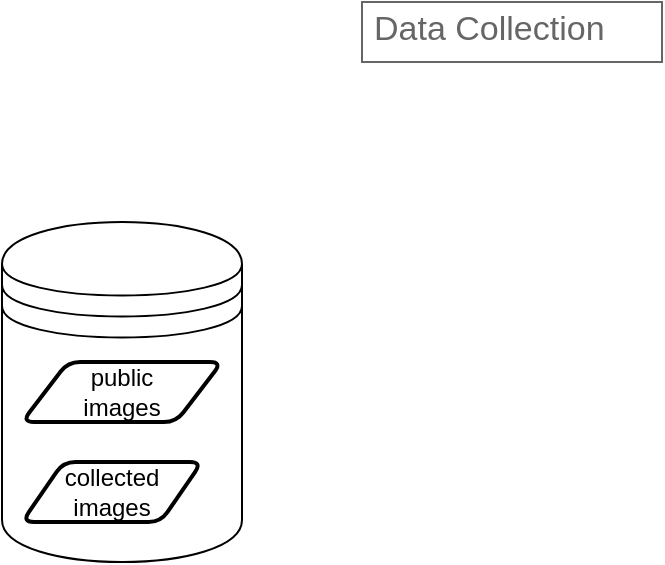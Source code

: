 <mxfile version="26.1.3">
  <diagram id="C5RBs43oDa-KdzZeNtuy" name="Page-1">
    <mxGraphModel dx="899" dy="611" grid="1" gridSize="10" guides="1" tooltips="1" connect="1" arrows="1" fold="1" page="1" pageScale="1" pageWidth="827" pageHeight="1169" math="0" shadow="0">
      <root>
        <mxCell id="WIyWlLk6GJQsqaUBKTNV-0" />
        <mxCell id="WIyWlLk6GJQsqaUBKTNV-1" parent="WIyWlLk6GJQsqaUBKTNV-0" />
        <mxCell id="Z9IdiXqcKFqbgxGSd83J-2" value="" style="shape=datastore;whiteSpace=wrap;html=1;" vertex="1" parent="WIyWlLk6GJQsqaUBKTNV-1">
          <mxGeometry x="160" y="200" width="120" height="170" as="geometry" />
        </mxCell>
        <mxCell id="Z9IdiXqcKFqbgxGSd83J-3" value="public&lt;div&gt;images&lt;/div&gt;" style="shape=parallelogram;html=1;strokeWidth=2;perimeter=parallelogramPerimeter;whiteSpace=wrap;rounded=1;arcSize=12;size=0.23;" vertex="1" parent="WIyWlLk6GJQsqaUBKTNV-1">
          <mxGeometry x="170" y="270" width="100" height="30" as="geometry" />
        </mxCell>
        <mxCell id="Z9IdiXqcKFqbgxGSd83J-4" value="collected images" style="shape=parallelogram;html=1;strokeWidth=2;perimeter=parallelogramPerimeter;whiteSpace=wrap;rounded=1;arcSize=12;size=0.23;" vertex="1" parent="WIyWlLk6GJQsqaUBKTNV-1">
          <mxGeometry x="170" y="320" width="90" height="30" as="geometry" />
        </mxCell>
        <mxCell id="Z9IdiXqcKFqbgxGSd83J-5" value="&lt;div style=&quot;text-align: justify;&quot;&gt;Data Collection&lt;/div&gt;" style="strokeWidth=1;shadow=0;dashed=0;align=center;html=1;shape=mxgraph.mockup.text.textBox;fontColor=#666666;align=left;fontSize=17;spacingLeft=4;spacingTop=-3;whiteSpace=wrap;strokeColor=#666666;mainText=" vertex="1" parent="WIyWlLk6GJQsqaUBKTNV-1">
          <mxGeometry x="340" y="90" width="150" height="30" as="geometry" />
        </mxCell>
      </root>
    </mxGraphModel>
  </diagram>
</mxfile>
